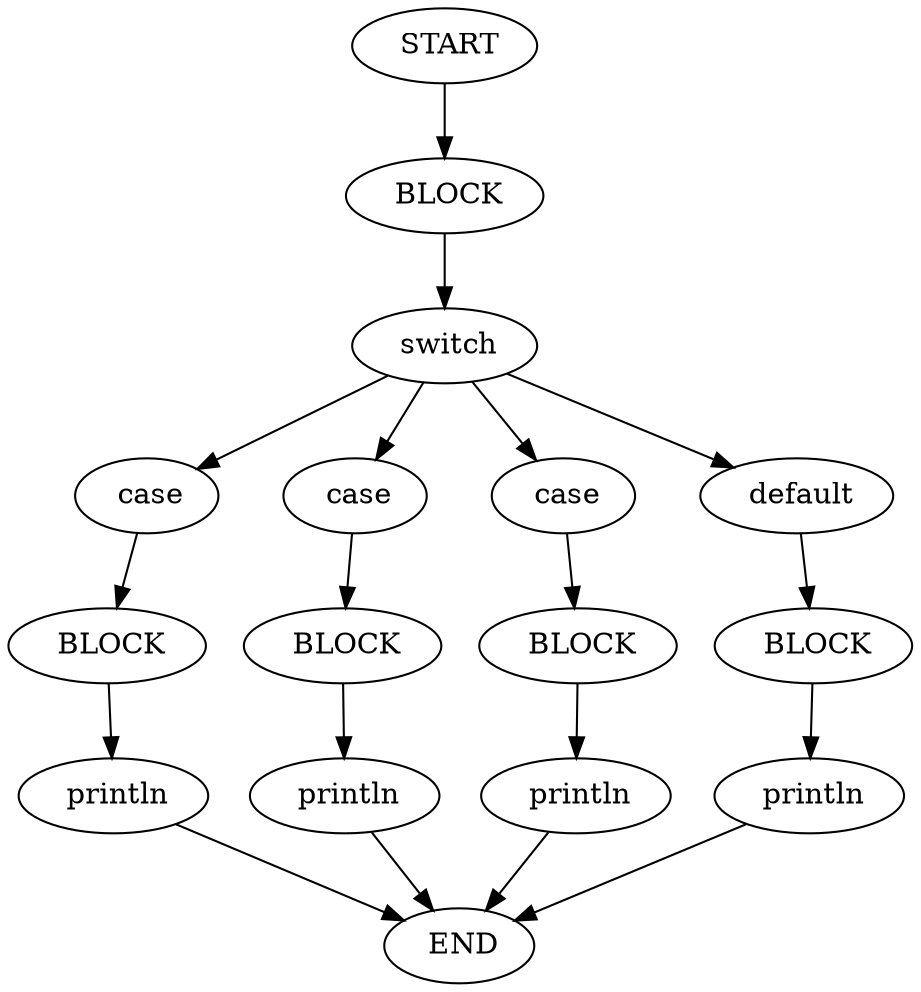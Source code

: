 digraph testGraph {
2[label=" START"]
5[label="BLOCK"]
2 -> 5[color=black]
5[label=" BLOCK"]
11[label="switch"]
5 -> 11[color=black]
11[label=" switch"]
12[label="case"]
11 -> 12[color=black]
19[label="case"]
11 -> 19[color=black]
26[label="case"]
11 -> 26[color=black]
33[label="default"]
11 -> 33[color=black]
12[label=" case"]
14[label="BLOCK"]
12 -> 14[color=black]
19[label=" case"]
21[label="BLOCK"]
19 -> 21[color=black]
26[label=" case"]
28[label="BLOCK"]
26 -> 28[color=black]
33[label=" default"]
34[label="BLOCK"]
33 -> 34[color=black]
14[label=" BLOCK"]
17[label="println"]
14 -> 17[color=black]
21[label=" BLOCK"]
24[label="println"]
21 -> 24[color=black]
28[label=" BLOCK"]
31[label="println"]
28 -> 31[color=black]
34[label=" BLOCK"]
37[label="println"]
34 -> 37[color=black]
17[label=" println"]
3[label="END"]
17 -> 3[color=black]
24[label=" println"]
3[label="END"]
24 -> 3[color=black]
31[label=" println"]
3[label="END"]
31 -> 3[color=black]
37[label=" println"]
3[label="END"]
37 -> 3[color=black]
3[label=" END"]
}
